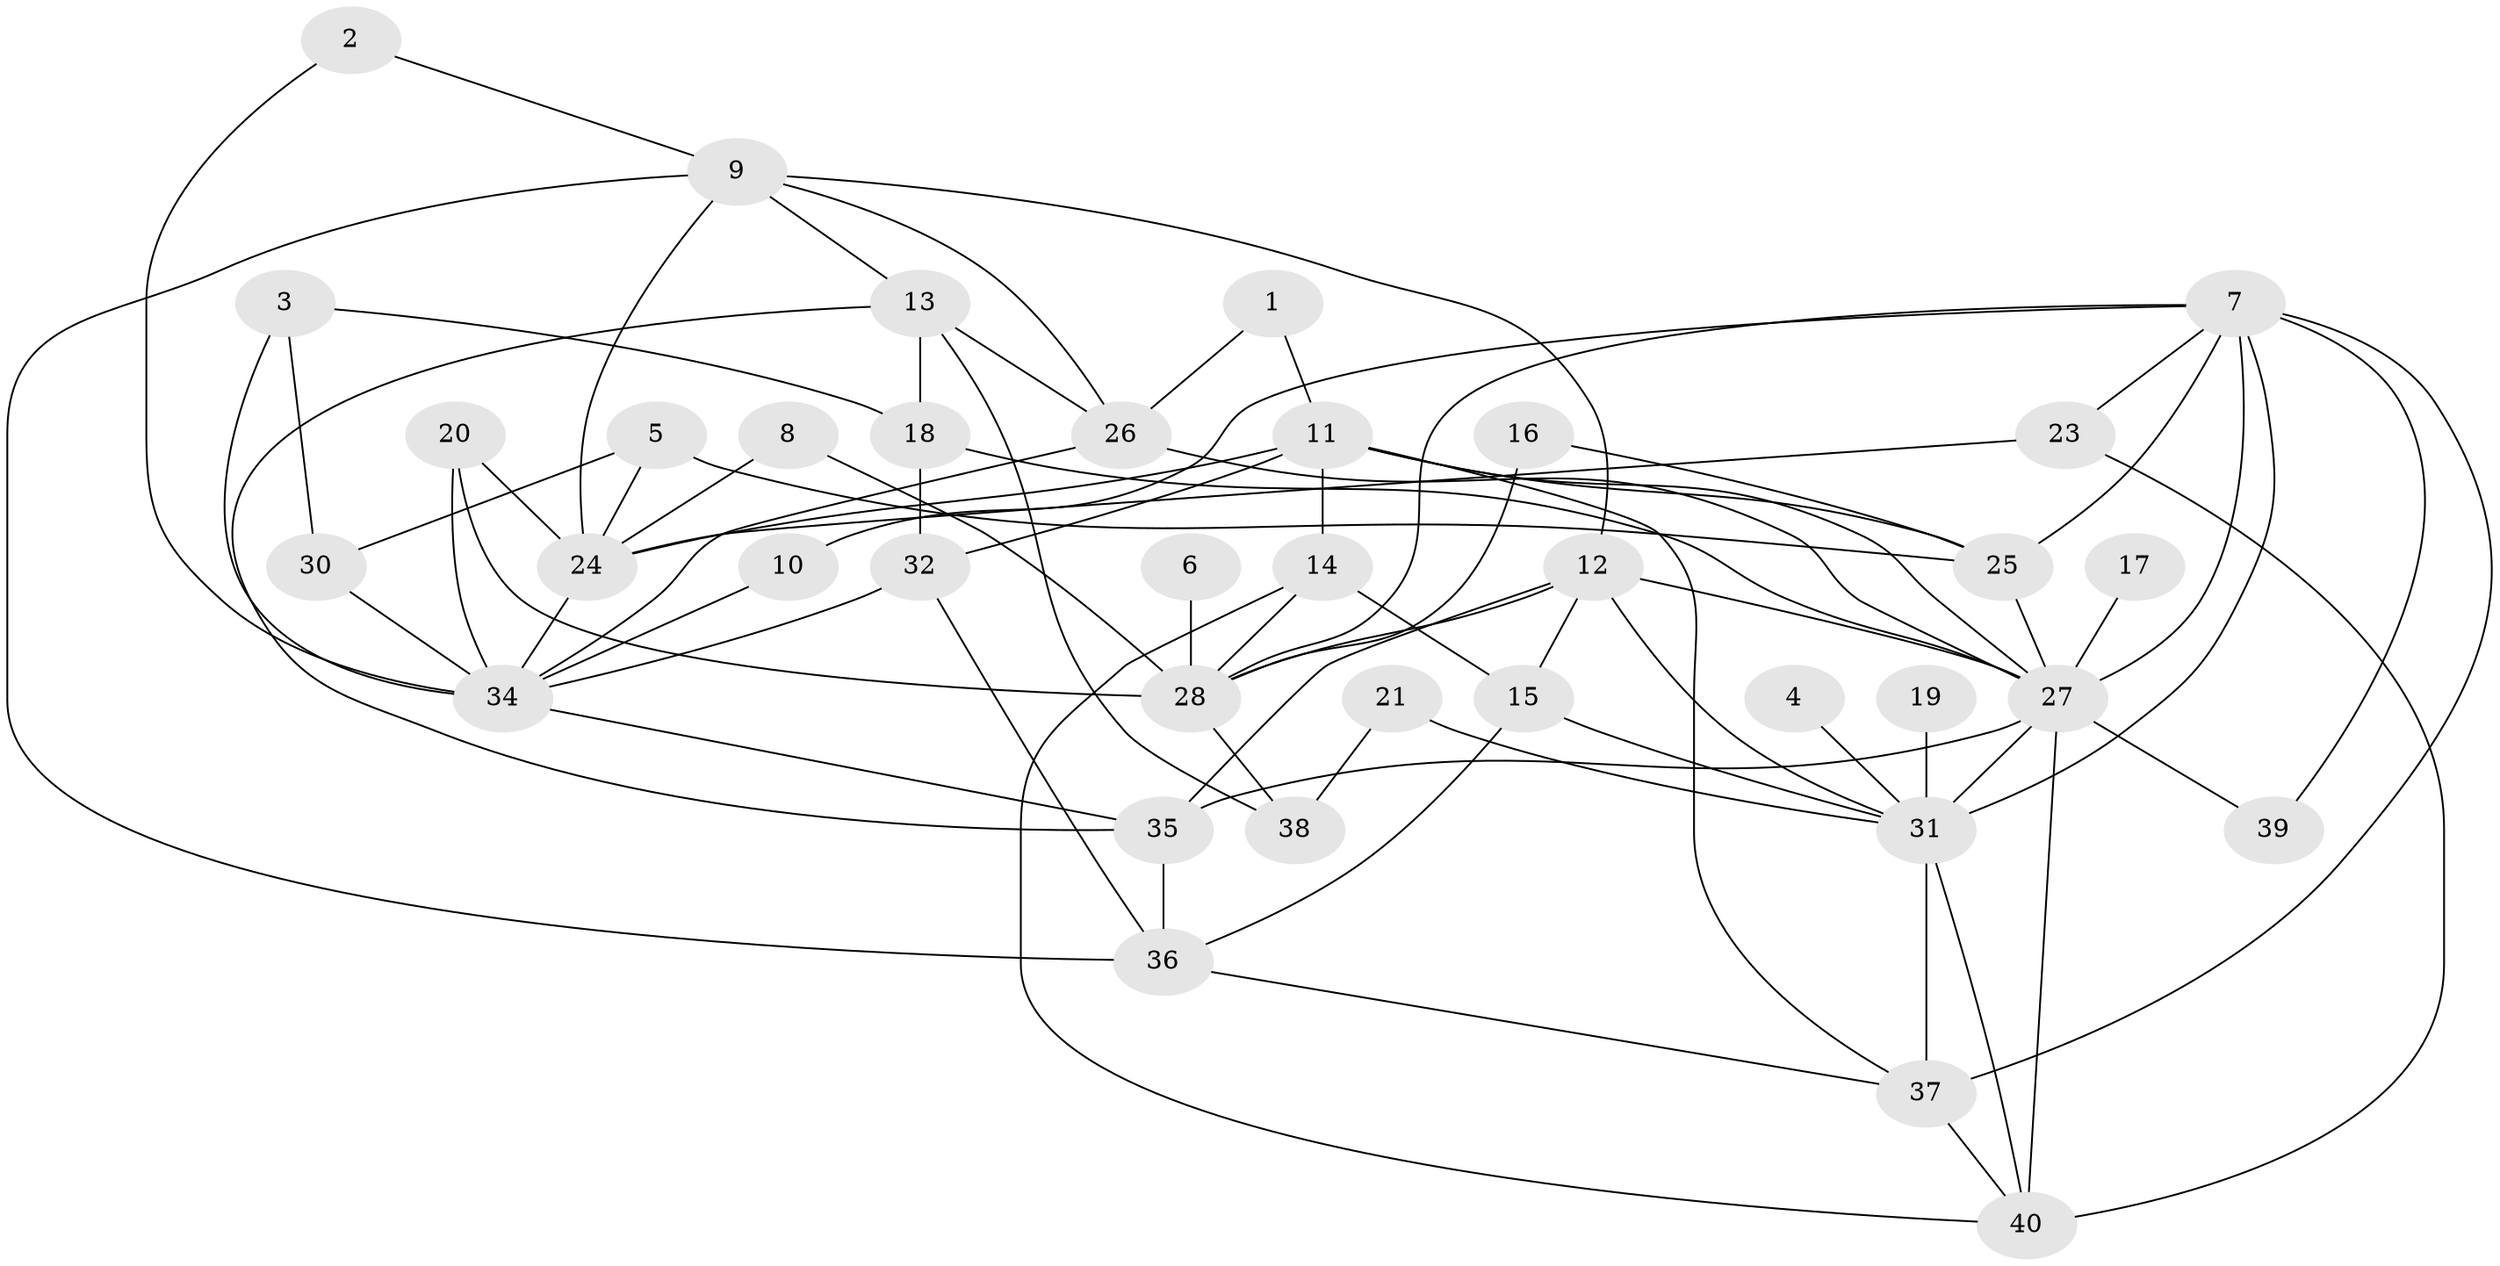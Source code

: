 // original degree distribution, {2: 0.2375, 4: 0.2125, 3: 0.2125, 6: 0.0875, 1: 0.1, 5: 0.0875, 7: 0.025, 0: 0.0375}
// Generated by graph-tools (version 1.1) at 2025/49/03/09/25 03:49:10]
// undirected, 37 vertices, 79 edges
graph export_dot {
graph [start="1"]
  node [color=gray90,style=filled];
  1;
  2;
  3;
  4;
  5;
  6;
  7;
  8;
  9;
  10;
  11;
  12;
  13;
  14;
  15;
  16;
  17;
  18;
  19;
  20;
  21;
  23;
  24;
  25;
  26;
  27;
  28;
  30;
  31;
  32;
  34;
  35;
  36;
  37;
  38;
  39;
  40;
  1 -- 11 [weight=1.0];
  1 -- 26 [weight=1.0];
  2 -- 9 [weight=1.0];
  2 -- 34 [weight=1.0];
  3 -- 18 [weight=1.0];
  3 -- 30 [weight=1.0];
  3 -- 34 [weight=1.0];
  4 -- 31 [weight=1.0];
  5 -- 24 [weight=1.0];
  5 -- 25 [weight=1.0];
  5 -- 30 [weight=1.0];
  6 -- 28 [weight=1.0];
  7 -- 10 [weight=1.0];
  7 -- 23 [weight=1.0];
  7 -- 25 [weight=1.0];
  7 -- 27 [weight=1.0];
  7 -- 28 [weight=1.0];
  7 -- 31 [weight=1.0];
  7 -- 37 [weight=2.0];
  7 -- 39 [weight=1.0];
  8 -- 24 [weight=1.0];
  8 -- 28 [weight=1.0];
  9 -- 12 [weight=1.0];
  9 -- 13 [weight=1.0];
  9 -- 24 [weight=1.0];
  9 -- 26 [weight=1.0];
  9 -- 36 [weight=1.0];
  10 -- 34 [weight=1.0];
  11 -- 14 [weight=1.0];
  11 -- 24 [weight=1.0];
  11 -- 25 [weight=1.0];
  11 -- 27 [weight=1.0];
  11 -- 32 [weight=1.0];
  11 -- 37 [weight=1.0];
  12 -- 15 [weight=1.0];
  12 -- 27 [weight=1.0];
  12 -- 28 [weight=1.0];
  12 -- 31 [weight=1.0];
  12 -- 35 [weight=1.0];
  13 -- 18 [weight=1.0];
  13 -- 26 [weight=1.0];
  13 -- 35 [weight=1.0];
  13 -- 38 [weight=1.0];
  14 -- 15 [weight=1.0];
  14 -- 28 [weight=1.0];
  14 -- 40 [weight=1.0];
  15 -- 31 [weight=1.0];
  15 -- 36 [weight=1.0];
  16 -- 25 [weight=1.0];
  16 -- 28 [weight=1.0];
  17 -- 27 [weight=1.0];
  18 -- 27 [weight=1.0];
  18 -- 32 [weight=1.0];
  19 -- 31 [weight=1.0];
  20 -- 24 [weight=1.0];
  20 -- 28 [weight=1.0];
  20 -- 34 [weight=1.0];
  21 -- 31 [weight=1.0];
  21 -- 38 [weight=1.0];
  23 -- 24 [weight=1.0];
  23 -- 40 [weight=1.0];
  24 -- 34 [weight=2.0];
  25 -- 27 [weight=1.0];
  26 -- 27 [weight=1.0];
  26 -- 34 [weight=1.0];
  27 -- 31 [weight=2.0];
  27 -- 35 [weight=2.0];
  27 -- 39 [weight=1.0];
  27 -- 40 [weight=1.0];
  28 -- 38 [weight=1.0];
  30 -- 34 [weight=3.0];
  31 -- 37 [weight=2.0];
  31 -- 40 [weight=1.0];
  32 -- 34 [weight=1.0];
  32 -- 36 [weight=1.0];
  34 -- 35 [weight=1.0];
  35 -- 36 [weight=1.0];
  36 -- 37 [weight=1.0];
  37 -- 40 [weight=1.0];
}
